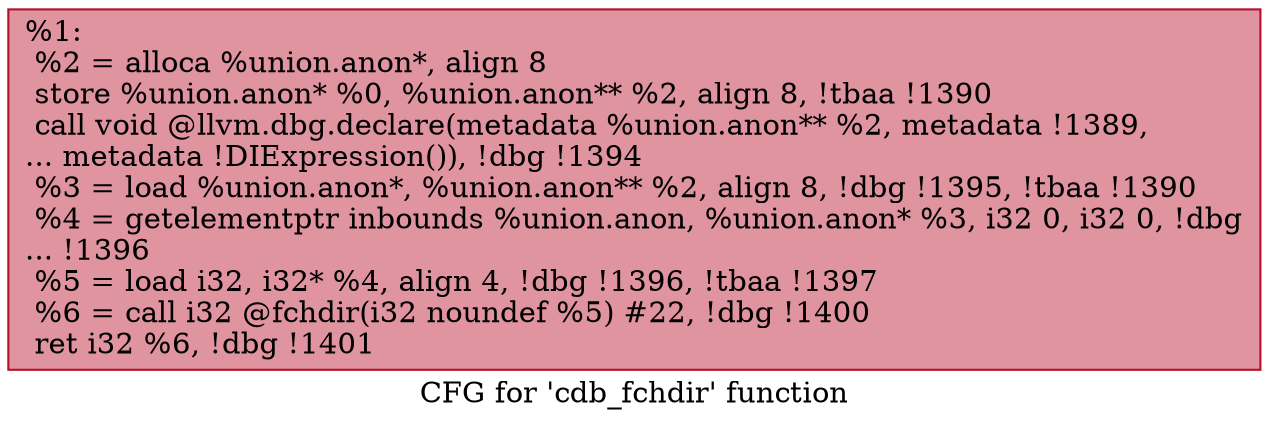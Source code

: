 digraph "CFG for 'cdb_fchdir' function" {
	label="CFG for 'cdb_fchdir' function";

	Node0x195d6b0 [shape=record,color="#b70d28ff", style=filled, fillcolor="#b70d2870",label="{%1:\l  %2 = alloca %union.anon*, align 8\l  store %union.anon* %0, %union.anon** %2, align 8, !tbaa !1390\l  call void @llvm.dbg.declare(metadata %union.anon** %2, metadata !1389,\l... metadata !DIExpression()), !dbg !1394\l  %3 = load %union.anon*, %union.anon** %2, align 8, !dbg !1395, !tbaa !1390\l  %4 = getelementptr inbounds %union.anon, %union.anon* %3, i32 0, i32 0, !dbg\l... !1396\l  %5 = load i32, i32* %4, align 4, !dbg !1396, !tbaa !1397\l  %6 = call i32 @fchdir(i32 noundef %5) #22, !dbg !1400\l  ret i32 %6, !dbg !1401\l}"];
}
